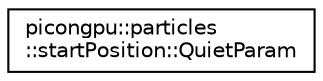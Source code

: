 digraph "Graphical Class Hierarchy"
{
 // LATEX_PDF_SIZE
  edge [fontname="Helvetica",fontsize="10",labelfontname="Helvetica",labelfontsize="10"];
  node [fontname="Helvetica",fontsize="10",shape=record];
  rankdir="LR";
  Node0 [label="picongpu::particles\l::startPosition::QuietParam",height=0.2,width=0.4,color="black", fillcolor="white", style="filled",URL="$structpicongpu_1_1particles_1_1start_position_1_1_quiet_param.html",tooltip=" "];
}
